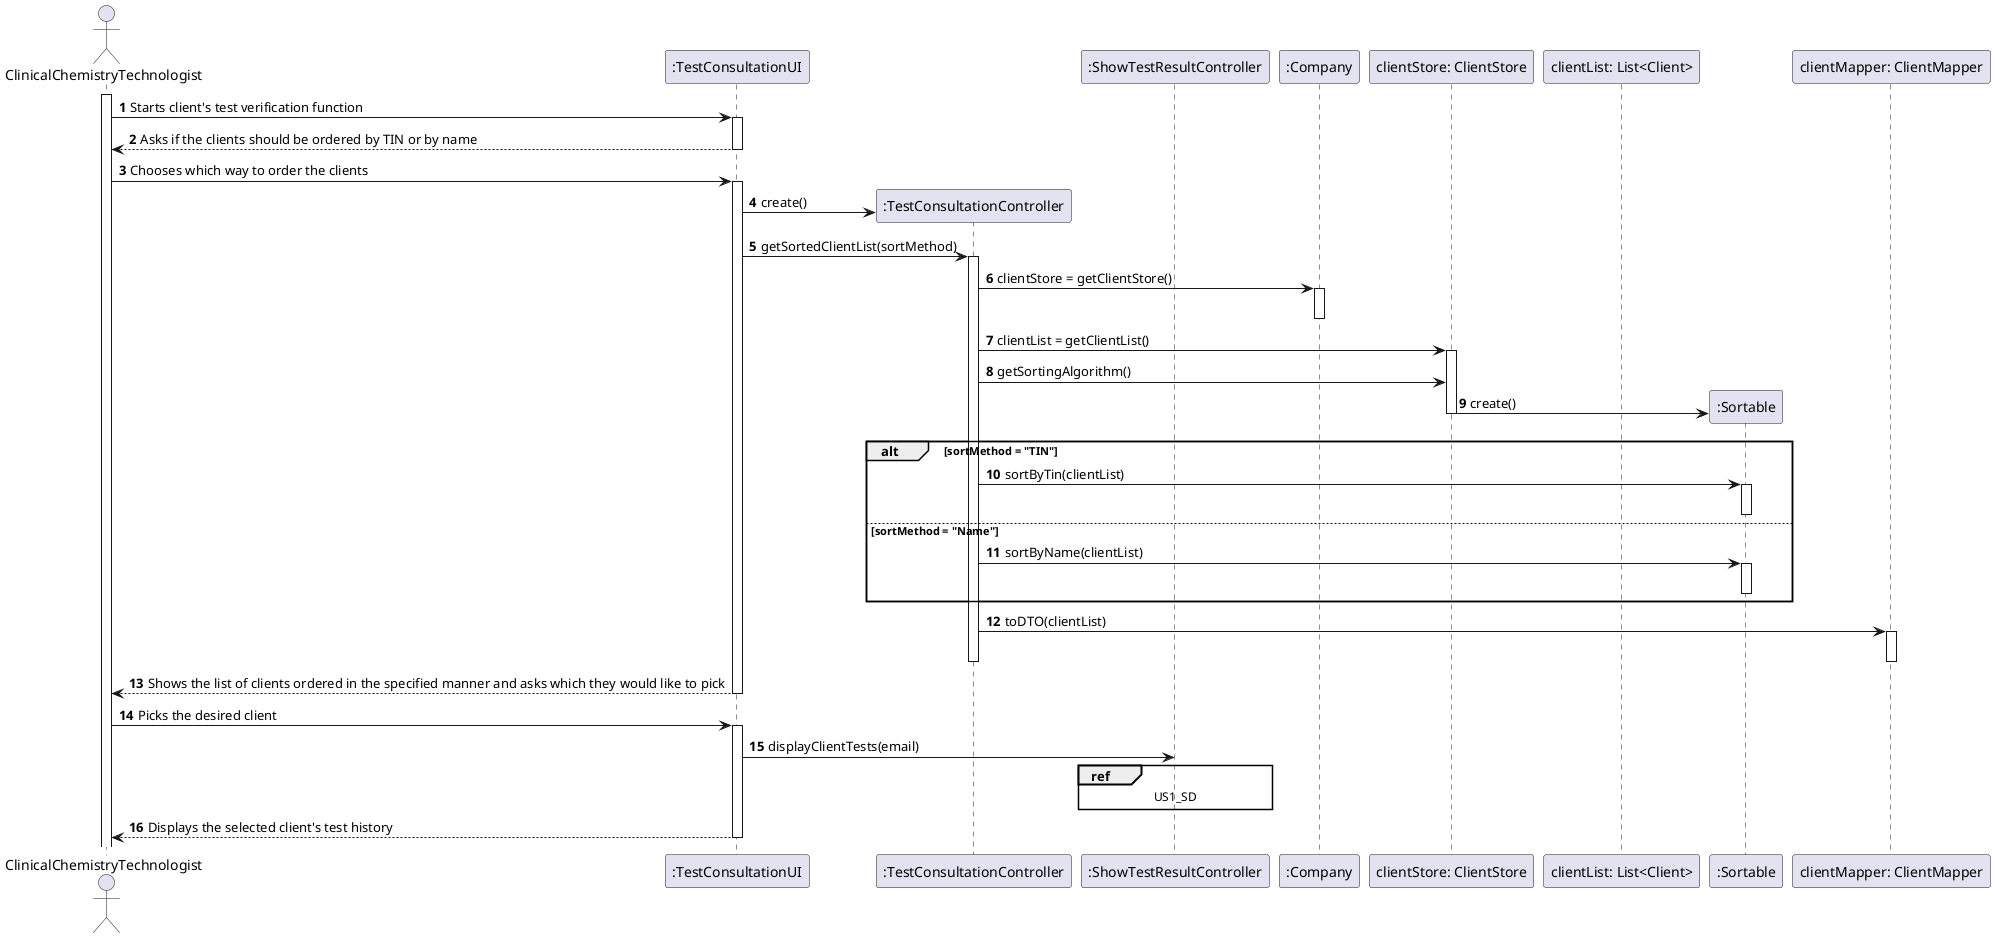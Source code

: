 @startuml
'https://plantuml.com/sequence-diagram

autonumber

actor ClinicalChemistryTechnologist as CCT
participant ":TestConsultationUI" as UI
participant ":TestConsultationController" as CTRL
participant ":ShowTestResultController" as TCTRL
participant ":Company" as CMP
participant "clientStore: ClientStore" as CLTSTR
participant "clientList: List<Client>" as LST
participant ":Sortable" as SRT
participant "clientMapper: ClientMapper" as CLTMAP

activate CCT
CCT -> UI: Starts client's test verification function
activate UI
UI --> CCT: Asks if the clients should be ordered by TIN or by name
deactivate UI
CCT -> UI: Chooses which way to order the clients
activate UI

create CTRL
UI -> CTRL: create()

UI -> CTRL: getSortedClientList(sortMethod)
activate CTRL

CTRL -> CMP: clientStore = getClientStore()
activate CMP
deactivate CMP

CTRL -> CLTSTR: clientList = getClientList()
activate CLTSTR

CTRL -> CLTSTR: getSortingAlgorithm()
create SRT
CLTSTR -> SRT: create()
deactivate CLTSTR

alt sortMethod = "TIN"
CTRL -> SRT: sortByTin(clientList)
activate SRT
deactivate SRT
else sortMethod = "Name"
CTRL -> SRT: sortByName(clientList)
activate SRT
deactivate SRT
end

CTRL -> CLTMAP: toDTO(clientList)
activate CLTMAP
deactivate CLTMAP

deactivate CTRL

UI --> CCT: Shows the list of clients ordered in the specified manner and asks which they would like to pick
deactivate UI

CCT -> UI: Picks the desired client
activate UI

UI -> TCTRL: displayClientTests(email)
ref over TCTRL: US1_SD

UI --> CCT: Displays the selected client's test history
deactivate UI

@enduml